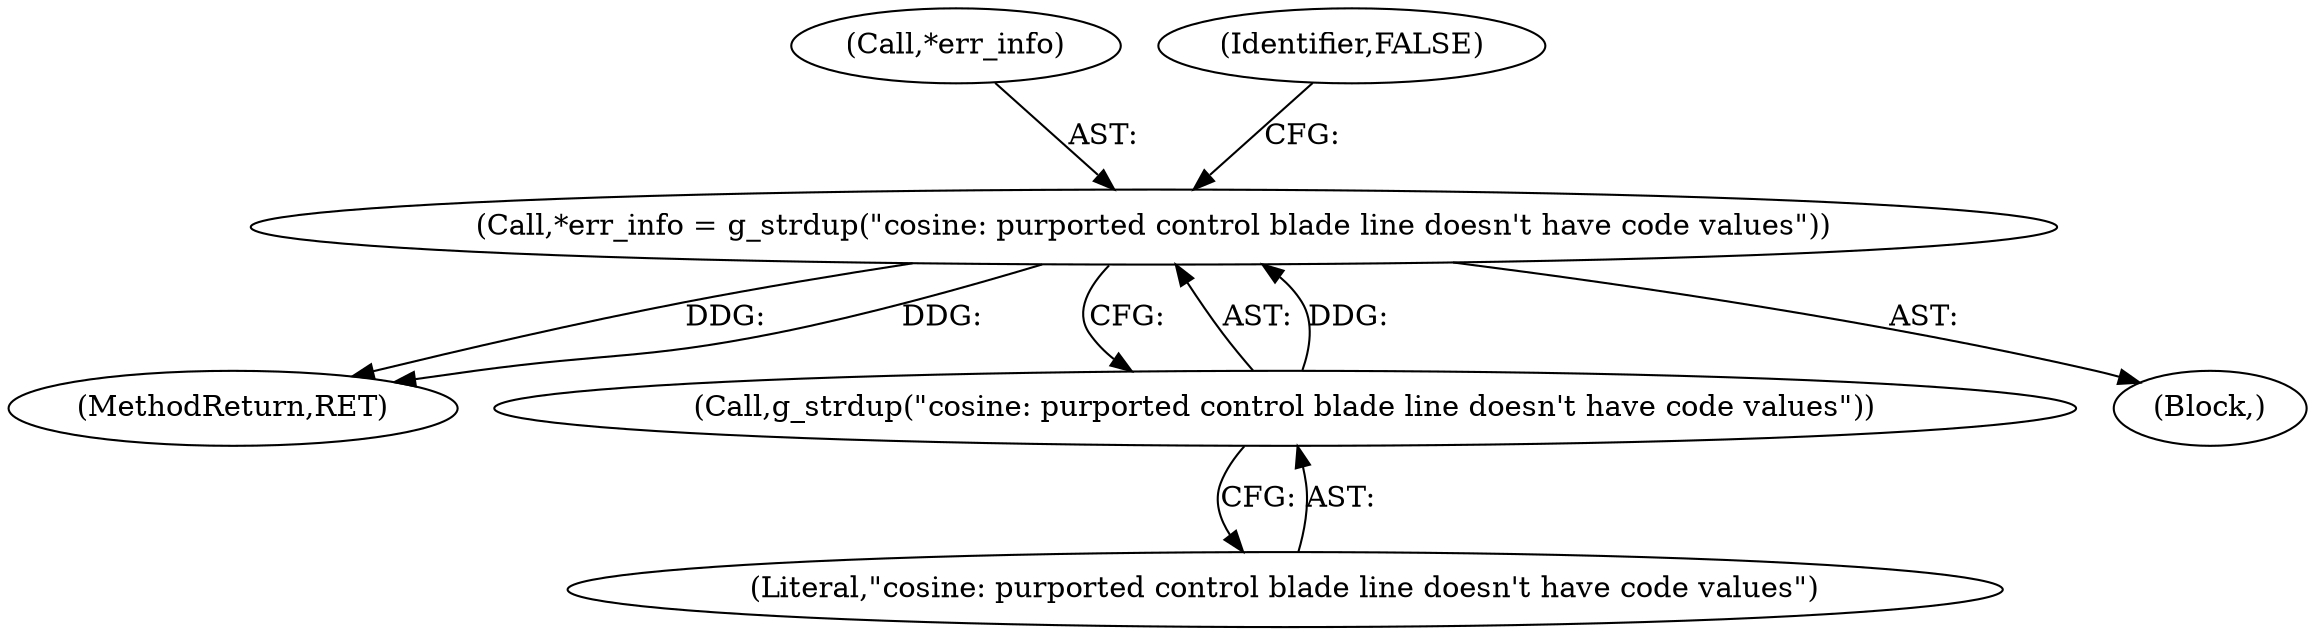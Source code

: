 digraph "0_wireshark_a66628e425db725df1ac52a3c573a03357060ddd@API" {
"1000221" [label="(Call,*err_info = g_strdup(\"cosine: purported control blade line doesn't have code values\"))"];
"1000224" [label="(Call,g_strdup(\"cosine: purported control blade line doesn't have code values\"))"];
"1000222" [label="(Call,*err_info)"];
"1000697" [label="(MethodReturn,RET)"];
"1000221" [label="(Call,*err_info = g_strdup(\"cosine: purported control blade line doesn't have code values\"))"];
"1000224" [label="(Call,g_strdup(\"cosine: purported control blade line doesn't have code values\"))"];
"1000227" [label="(Identifier,FALSE)"];
"1000225" [label="(Literal,\"cosine: purported control blade line doesn't have code values\")"];
"1000216" [label="(Block,)"];
"1000221" -> "1000216"  [label="AST: "];
"1000221" -> "1000224"  [label="CFG: "];
"1000222" -> "1000221"  [label="AST: "];
"1000224" -> "1000221"  [label="AST: "];
"1000227" -> "1000221"  [label="CFG: "];
"1000221" -> "1000697"  [label="DDG: "];
"1000221" -> "1000697"  [label="DDG: "];
"1000224" -> "1000221"  [label="DDG: "];
"1000224" -> "1000225"  [label="CFG: "];
"1000225" -> "1000224"  [label="AST: "];
}
